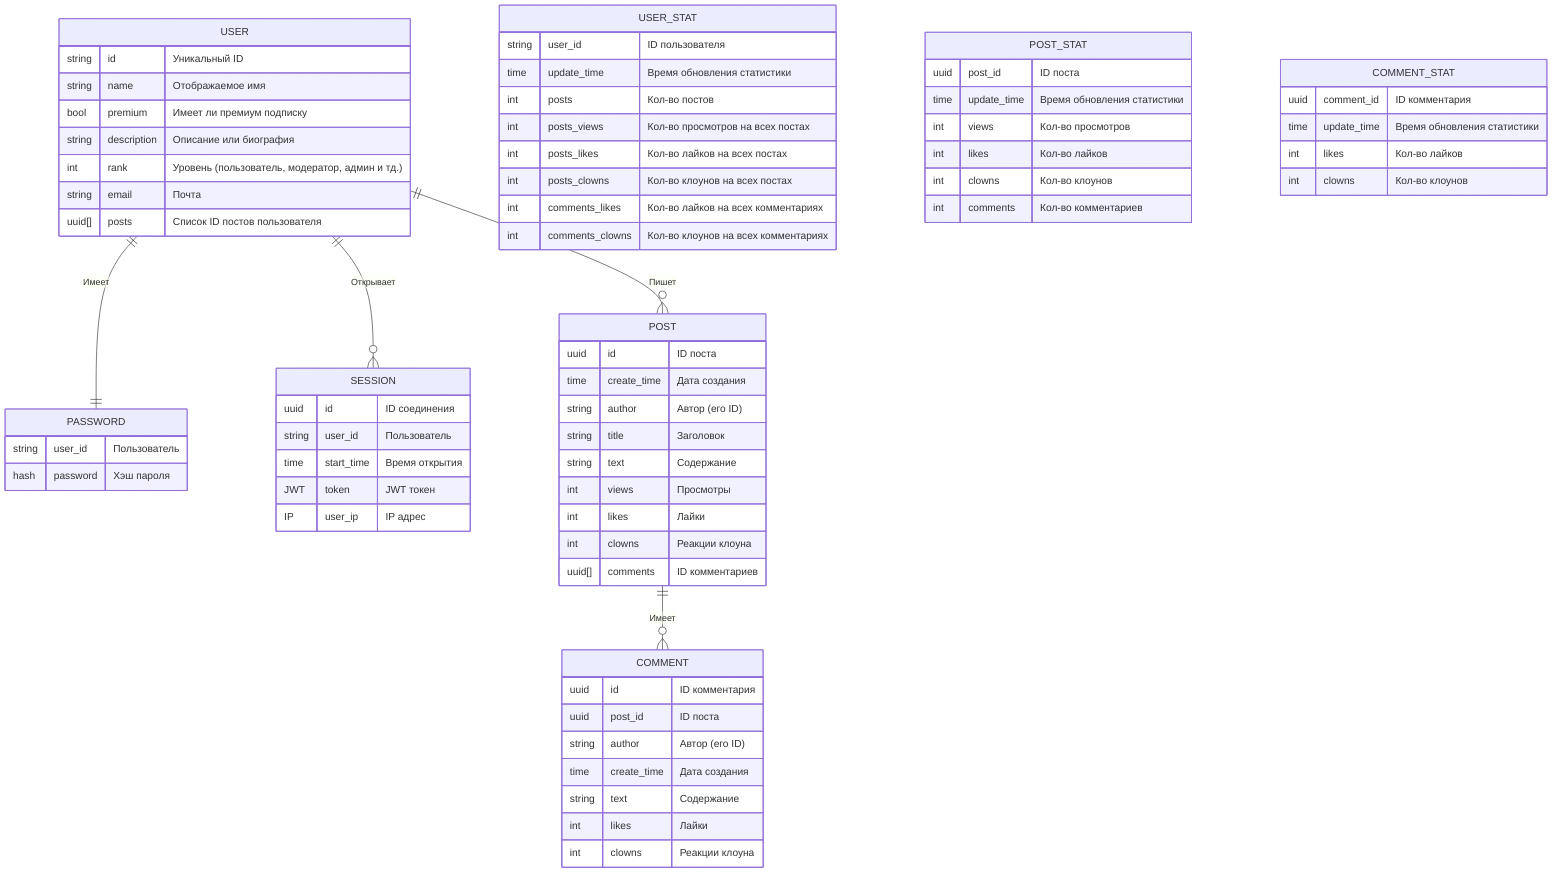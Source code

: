 erDiagram
    USER {
        string id "Уникальный ID"
        string name "Отображаемое имя"
        bool premium "Имеет ли премиум подписку"
        string description "Описание или биография"
        int rank "Уровень (пользователь, модератор, админ и тд.)"
        string email "Почта"
        uuid[] posts "Список ID постов пользователя"
    }

    PASSWORD {
        string user_id "Пользователь"
        hash password "Хэш пароля"
    }

    SESSION {
        uuid id "ID соединения"
        string user_id "Пользователь"
        time start_time "Время открытия"
        JWT token "JWT токен"
        IP user_ip "IP адрес"
    }

    POST {
        uuid id "ID поста"
        time create_time "Дата создания"
        string author "Автор (его ID)"
        string title "Заголовок"
        string text "Содержание"
        int views "Просмотры"
        int likes "Лайки"
        int clowns "Реакции клоуна"
        uuid[] comments "ID комментариев"
    }

    COMMENT {
        uuid id "ID комментария"
        uuid post_id "ID поста"
        string author "Автор (его ID)"
        time create_time "Дата создания"
        string text "Содержание"
        int likes "Лайки"
        int clowns "Реакции клоуна"
    }

    USER_STAT {
        string user_id "ID пользователя"
        time update_time "Время обновления статистики"
        int posts "Кол-во постов"
        int posts_views "Кол-во просмотров на всех постах"
        int posts_likes "Кол-во лайков на всех постах"
        int posts_clowns "Кол-во клоунов на всех постах"
        int comments_likes "Кол-во лайков на всех комментариях"
        int comments_clowns "Кол-во клоунов на всех комментариях"
    }

    POST_STAT {
        uuid post_id "ID поста"
        time update_time "Время обновления статистики"
        int views "Кол-во просмотров"
        int likes "Кол-во лайков"
        int clowns "Кол-во клоунов"
        int comments "Кол-во комментариев"
    }

    COMMENT_STAT {
        uuid comment_id "ID комментария"
        time update_time "Время обновления статистики"
        int likes "Кол-во лайков"
        int clowns "Кол-во клоунов"
    }

    USER ||--|| PASSWORD : "Имеет"
    USER ||--o{ SESSION : "Открывает"
    USER ||--o{ POST : "Пишет"
    POST ||--o{ COMMENT : "Имеет"